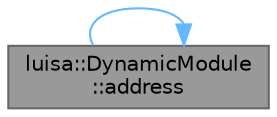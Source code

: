 digraph "luisa::DynamicModule::address"
{
 // LATEX_PDF_SIZE
  bgcolor="transparent";
  edge [fontname=Helvetica,fontsize=10,labelfontname=Helvetica,labelfontsize=10];
  node [fontname=Helvetica,fontsize=10,shape=box,height=0.2,width=0.4];
  rankdir="LR";
  Node1 [id="Node000001",label="luisa::DynamicModule\l::address",height=0.2,width=0.4,color="gray40", fillcolor="grey60", style="filled", fontcolor="black",tooltip="Return address of given name"];
  Node1 -> Node1 [id="edge2_Node000001_Node000001",color="steelblue1",style="solid",tooltip=" "];
}
